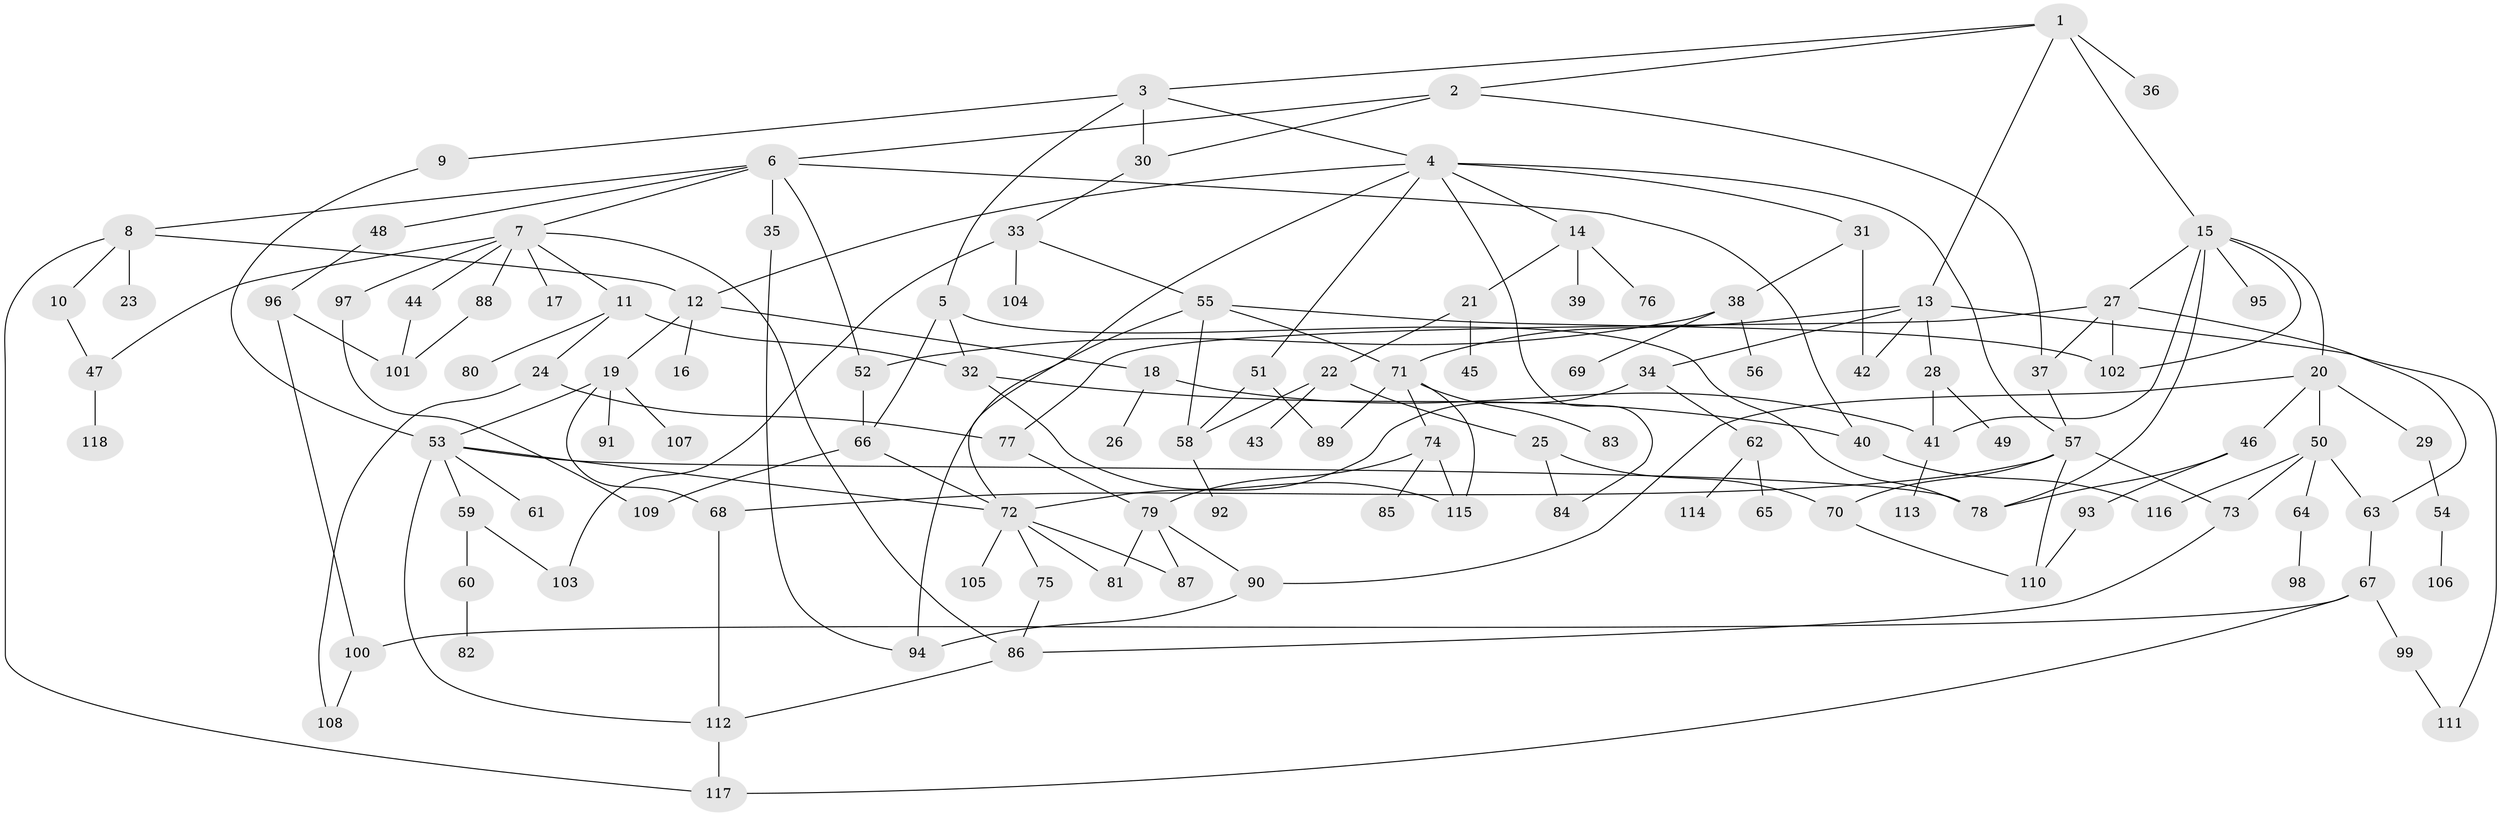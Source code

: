 // coarse degree distribution, {8: 0.0379746835443038, 5: 0.13924050632911392, 14: 0.012658227848101266, 6: 0.05063291139240506, 7: 0.05063291139240506, 3: 0.13924050632911392, 1: 0.25316455696202533, 2: 0.24050632911392406, 4: 0.0759493670886076}
// Generated by graph-tools (version 1.1) at 2025/41/03/06/25 10:41:26]
// undirected, 118 vertices, 172 edges
graph export_dot {
graph [start="1"]
  node [color=gray90,style=filled];
  1;
  2;
  3;
  4;
  5;
  6;
  7;
  8;
  9;
  10;
  11;
  12;
  13;
  14;
  15;
  16;
  17;
  18;
  19;
  20;
  21;
  22;
  23;
  24;
  25;
  26;
  27;
  28;
  29;
  30;
  31;
  32;
  33;
  34;
  35;
  36;
  37;
  38;
  39;
  40;
  41;
  42;
  43;
  44;
  45;
  46;
  47;
  48;
  49;
  50;
  51;
  52;
  53;
  54;
  55;
  56;
  57;
  58;
  59;
  60;
  61;
  62;
  63;
  64;
  65;
  66;
  67;
  68;
  69;
  70;
  71;
  72;
  73;
  74;
  75;
  76;
  77;
  78;
  79;
  80;
  81;
  82;
  83;
  84;
  85;
  86;
  87;
  88;
  89;
  90;
  91;
  92;
  93;
  94;
  95;
  96;
  97;
  98;
  99;
  100;
  101;
  102;
  103;
  104;
  105;
  106;
  107;
  108;
  109;
  110;
  111;
  112;
  113;
  114;
  115;
  116;
  117;
  118;
  1 -- 2;
  1 -- 3;
  1 -- 13;
  1 -- 15;
  1 -- 36;
  2 -- 6;
  2 -- 37;
  2 -- 30;
  3 -- 4;
  3 -- 5;
  3 -- 9;
  3 -- 30;
  4 -- 14;
  4 -- 31;
  4 -- 51;
  4 -- 57;
  4 -- 72;
  4 -- 84;
  4 -- 12;
  5 -- 32;
  5 -- 66;
  5 -- 78;
  6 -- 7;
  6 -- 8;
  6 -- 35;
  6 -- 48;
  6 -- 52;
  6 -- 40;
  7 -- 11;
  7 -- 17;
  7 -- 44;
  7 -- 47;
  7 -- 88;
  7 -- 97;
  7 -- 86;
  8 -- 10;
  8 -- 12;
  8 -- 23;
  8 -- 117;
  9 -- 53;
  10 -- 47;
  11 -- 24;
  11 -- 80;
  11 -- 32;
  12 -- 16;
  12 -- 18;
  12 -- 19;
  13 -- 28;
  13 -- 34;
  13 -- 111;
  13 -- 42;
  13 -- 71;
  14 -- 21;
  14 -- 39;
  14 -- 76;
  15 -- 20;
  15 -- 27;
  15 -- 41;
  15 -- 95;
  15 -- 102;
  15 -- 78;
  18 -- 26;
  18 -- 41;
  19 -- 68;
  19 -- 91;
  19 -- 107;
  19 -- 53;
  20 -- 29;
  20 -- 46;
  20 -- 50;
  20 -- 90;
  21 -- 22;
  21 -- 45;
  22 -- 25;
  22 -- 43;
  22 -- 58;
  24 -- 108;
  24 -- 77;
  25 -- 84;
  25 -- 70;
  27 -- 63;
  27 -- 77;
  27 -- 37;
  27 -- 102;
  28 -- 49;
  28 -- 41;
  29 -- 54;
  30 -- 33;
  31 -- 38;
  31 -- 42;
  32 -- 40;
  32 -- 115;
  33 -- 55;
  33 -- 103;
  33 -- 104;
  34 -- 62;
  34 -- 72;
  35 -- 94;
  37 -- 57;
  38 -- 56;
  38 -- 69;
  38 -- 52;
  40 -- 116;
  41 -- 113;
  44 -- 101;
  46 -- 78;
  46 -- 93;
  47 -- 118;
  48 -- 96;
  50 -- 64;
  50 -- 116;
  50 -- 63;
  50 -- 73;
  51 -- 58;
  51 -- 89;
  52 -- 66;
  53 -- 59;
  53 -- 61;
  53 -- 72;
  53 -- 78;
  53 -- 112;
  54 -- 106;
  55 -- 71;
  55 -- 94;
  55 -- 102;
  55 -- 58;
  57 -- 70;
  57 -- 73;
  57 -- 110;
  57 -- 68;
  58 -- 92;
  59 -- 60;
  59 -- 103;
  60 -- 82;
  62 -- 65;
  62 -- 114;
  63 -- 67;
  64 -- 98;
  66 -- 109;
  66 -- 72;
  67 -- 99;
  67 -- 100;
  67 -- 117;
  68 -- 112;
  70 -- 110;
  71 -- 74;
  71 -- 83;
  71 -- 89;
  71 -- 115;
  72 -- 75;
  72 -- 87;
  72 -- 105;
  72 -- 81;
  73 -- 86;
  74 -- 85;
  74 -- 115;
  74 -- 79;
  75 -- 86;
  77 -- 79;
  79 -- 81;
  79 -- 90;
  79 -- 87;
  86 -- 112;
  88 -- 101;
  90 -- 94;
  93 -- 110;
  96 -- 100;
  96 -- 101;
  97 -- 109;
  99 -- 111;
  100 -- 108;
  112 -- 117;
}
